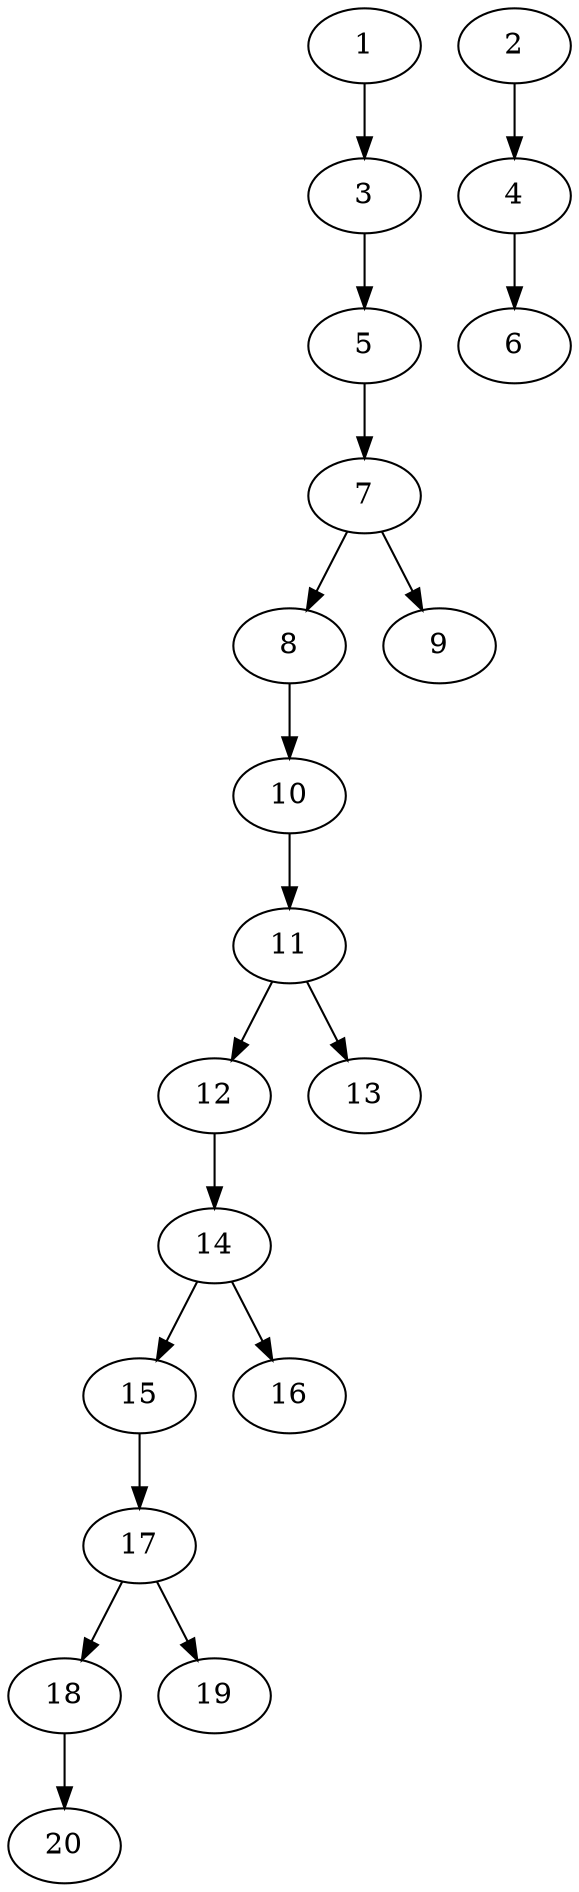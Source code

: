 // DAG automatically generated by daggen at Thu Oct  3 13:58:42 2019
// ./daggen --dot -n 20 --ccr 0.3 --fat 0.3 --regular 0.5 --density 0.5 --mindata 5242880 --maxdata 52428800 
digraph G {
  1 [size="54162773", alpha="0.15", expect_size="16248832"] 
  1 -> 3 [size ="16248832"]
  2 [size="81479680", alpha="0.04", expect_size="24443904"] 
  2 -> 4 [size ="24443904"]
  3 [size="122627413", alpha="0.17", expect_size="36788224"] 
  3 -> 5 [size ="36788224"]
  4 [size="105977173", alpha="0.06", expect_size="31793152"] 
  4 -> 6 [size ="31793152"]
  5 [size="48544427", alpha="0.20", expect_size="14563328"] 
  5 -> 7 [size ="14563328"]
  6 [size="117920427", alpha="0.05", expect_size="35376128"] 
  7 [size="72625493", alpha="0.17", expect_size="21787648"] 
  7 -> 8 [size ="21787648"]
  7 -> 9 [size ="21787648"]
  8 [size="123211093", alpha="0.17", expect_size="36963328"] 
  8 -> 10 [size ="36963328"]
  9 [size="146452480", alpha="0.01", expect_size="43935744"] 
  10 [size="103963307", alpha="0.13", expect_size="31188992"] 
  10 -> 11 [size ="31188992"]
  11 [size="58593280", alpha="0.01", expect_size="17577984"] 
  11 -> 12 [size ="17577984"]
  11 -> 13 [size ="17577984"]
  12 [size="22080853", alpha="0.20", expect_size="6624256"] 
  12 -> 14 [size ="6624256"]
  13 [size="53504000", alpha="0.15", expect_size="16051200"] 
  14 [size="28436480", alpha="0.05", expect_size="8530944"] 
  14 -> 15 [size ="8530944"]
  14 -> 16 [size ="8530944"]
  15 [size="72628907", alpha="0.14", expect_size="21788672"] 
  15 -> 17 [size ="21788672"]
  16 [size="72045227", alpha="0.07", expect_size="21613568"] 
  17 [size="114756267", alpha="0.19", expect_size="34426880"] 
  17 -> 18 [size ="34426880"]
  17 -> 19 [size ="34426880"]
  18 [size="91163307", alpha="0.04", expect_size="27348992"] 
  18 -> 20 [size ="27348992"]
  19 [size="70591147", alpha="0.04", expect_size="21177344"] 
  20 [size="74557440", alpha="0.11", expect_size="22367232"] 
}

